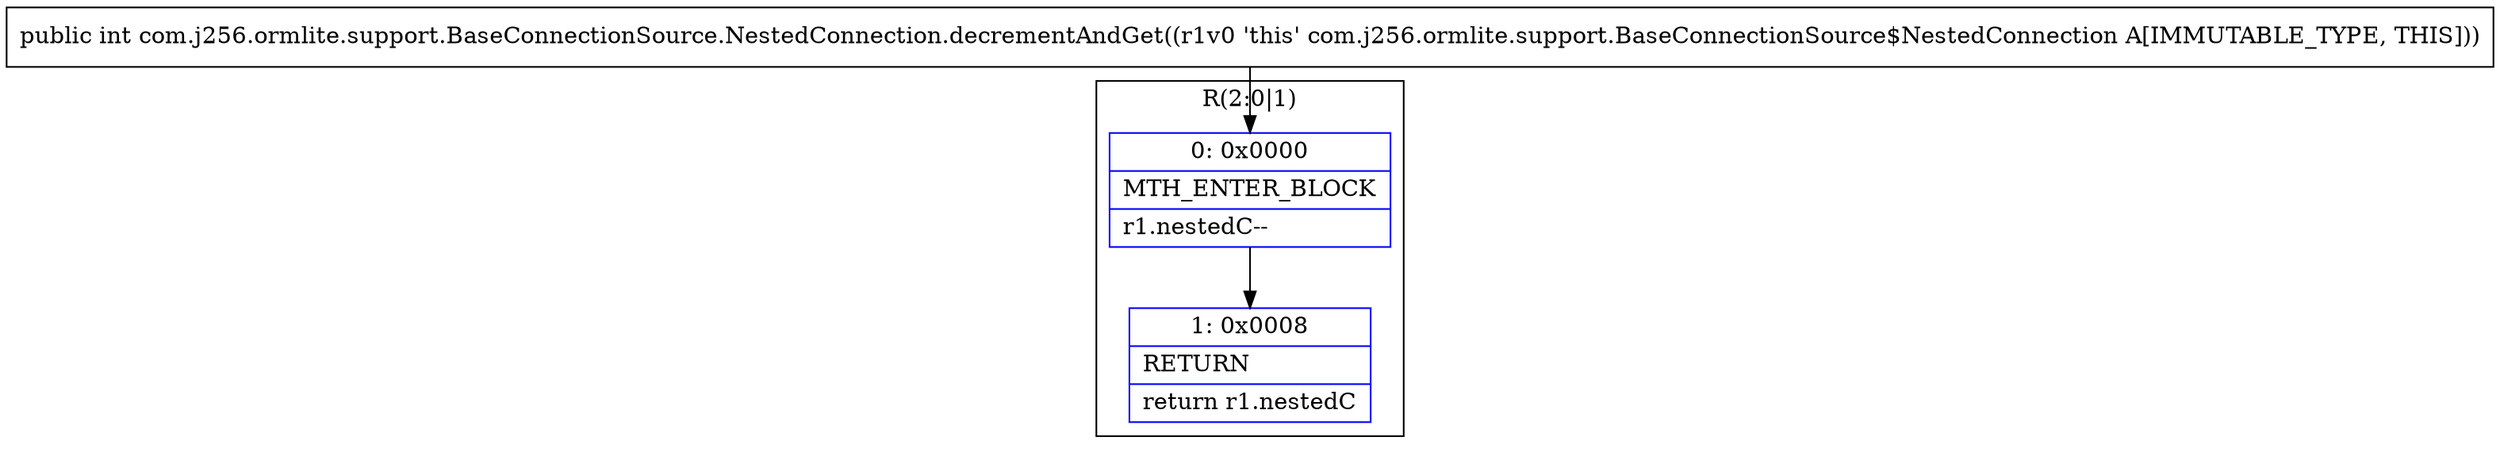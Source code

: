 digraph "CFG forcom.j256.ormlite.support.BaseConnectionSource.NestedConnection.decrementAndGet()I" {
subgraph cluster_Region_1754595269 {
label = "R(2:0|1)";
node [shape=record,color=blue];
Node_0 [shape=record,label="{0\:\ 0x0000|MTH_ENTER_BLOCK\l|r1.nestedC\-\-\l}"];
Node_1 [shape=record,label="{1\:\ 0x0008|RETURN\l|return r1.nestedC\l}"];
}
MethodNode[shape=record,label="{public int com.j256.ormlite.support.BaseConnectionSource.NestedConnection.decrementAndGet((r1v0 'this' com.j256.ormlite.support.BaseConnectionSource$NestedConnection A[IMMUTABLE_TYPE, THIS])) }"];
MethodNode -> Node_0;
Node_0 -> Node_1;
}

